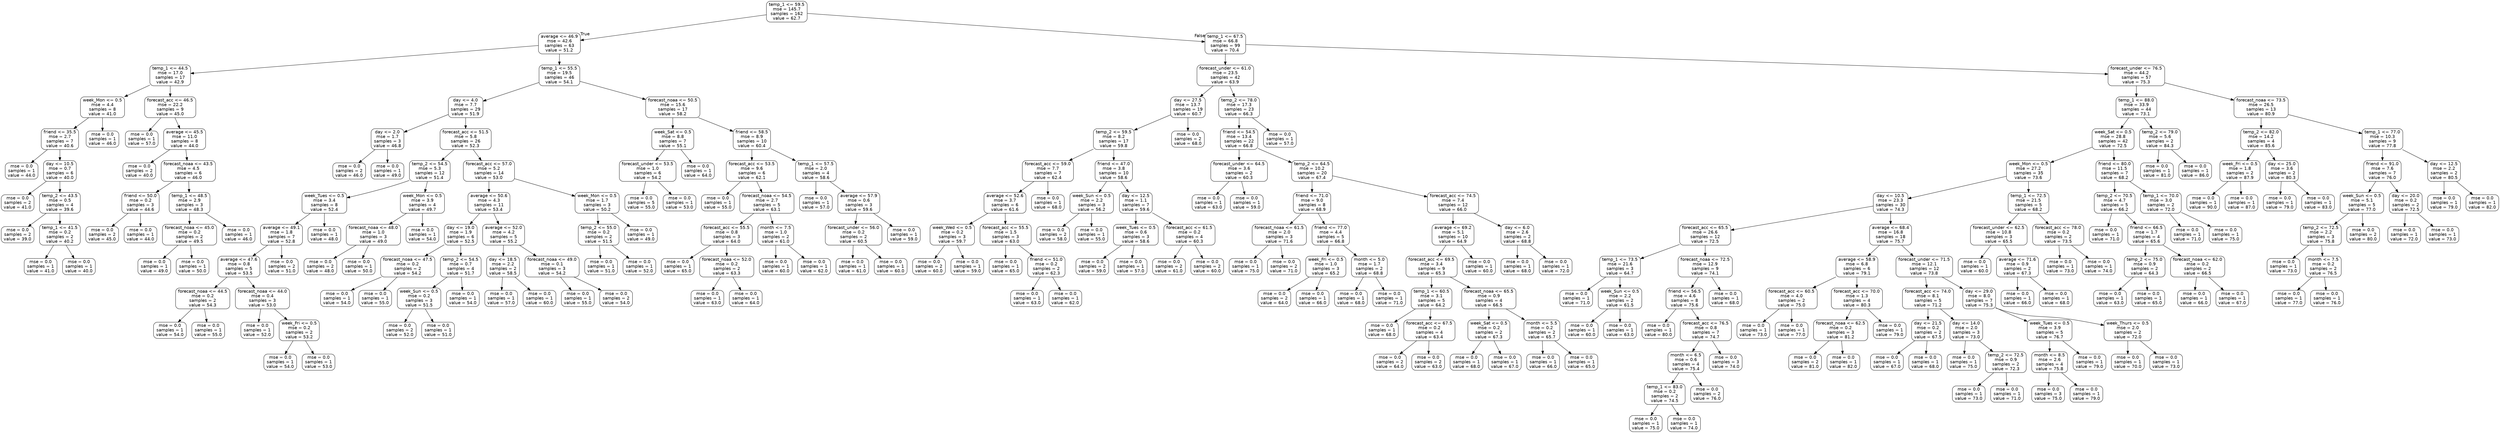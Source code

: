digraph Tree {
node [shape=box, style="rounded", color="black", fontname=helvetica] ;
edge [fontname=helvetica] ;
0 [label="temp_1 <= 59.5\nmse = 145.7\nsamples = 162\nvalue = 62.7"] ;
1 [label="average <= 46.9\nmse = 42.6\nsamples = 63\nvalue = 51.2"] ;
0 -> 1 [labeldistance=2.5, labelangle=45, headlabel="True"] ;
2 [label="temp_1 <= 44.5\nmse = 17.0\nsamples = 17\nvalue = 42.9"] ;
1 -> 2 ;
3 [label="week_Mon <= 0.5\nmse = 4.4\nsamples = 8\nvalue = 41.0"] ;
2 -> 3 ;
4 [label="friend <= 35.5\nmse = 2.7\nsamples = 7\nvalue = 40.6"] ;
3 -> 4 ;
5 [label="mse = 0.0\nsamples = 1\nvalue = 44.0"] ;
4 -> 5 ;
6 [label="day <= 10.5\nmse = 0.7\nsamples = 6\nvalue = 40.0"] ;
4 -> 6 ;
7 [label="mse = 0.0\nsamples = 2\nvalue = 41.0"] ;
6 -> 7 ;
8 [label="temp_2 <= 43.5\nmse = 0.5\nsamples = 4\nvalue = 39.6"] ;
6 -> 8 ;
9 [label="mse = 0.0\nsamples = 2\nvalue = 39.0"] ;
8 -> 9 ;
10 [label="temp_1 <= 41.5\nmse = 0.2\nsamples = 2\nvalue = 40.2"] ;
8 -> 10 ;
11 [label="mse = 0.0\nsamples = 1\nvalue = 41.0"] ;
10 -> 11 ;
12 [label="mse = 0.0\nsamples = 1\nvalue = 40.0"] ;
10 -> 12 ;
13 [label="mse = 0.0\nsamples = 1\nvalue = 46.0"] ;
3 -> 13 ;
14 [label="forecast_acc <= 46.5\nmse = 22.2\nsamples = 9\nvalue = 45.0"] ;
2 -> 14 ;
15 [label="mse = 0.0\nsamples = 1\nvalue = 57.0"] ;
14 -> 15 ;
16 [label="average <= 45.5\nmse = 11.0\nsamples = 8\nvalue = 44.0"] ;
14 -> 16 ;
17 [label="mse = 0.0\nsamples = 2\nvalue = 40.0"] ;
16 -> 17 ;
18 [label="forecast_noaa <= 43.5\nmse = 4.5\nsamples = 6\nvalue = 46.0"] ;
16 -> 18 ;
19 [label="friend <= 50.0\nmse = 0.2\nsamples = 3\nvalue = 44.6"] ;
18 -> 19 ;
20 [label="mse = 0.0\nsamples = 2\nvalue = 45.0"] ;
19 -> 20 ;
21 [label="mse = 0.0\nsamples = 1\nvalue = 44.0"] ;
19 -> 21 ;
22 [label="temp_1 <= 48.5\nmse = 2.9\nsamples = 3\nvalue = 48.3"] ;
18 -> 22 ;
23 [label="forecast_noaa <= 45.0\nmse = 0.2\nsamples = 2\nvalue = 49.5"] ;
22 -> 23 ;
24 [label="mse = 0.0\nsamples = 1\nvalue = 49.0"] ;
23 -> 24 ;
25 [label="mse = 0.0\nsamples = 1\nvalue = 50.0"] ;
23 -> 25 ;
26 [label="mse = 0.0\nsamples = 1\nvalue = 46.0"] ;
22 -> 26 ;
27 [label="temp_1 <= 55.5\nmse = 19.5\nsamples = 46\nvalue = 54.1"] ;
1 -> 27 ;
28 [label="day <= 4.0\nmse = 7.7\nsamples = 29\nvalue = 51.9"] ;
27 -> 28 ;
29 [label="day <= 2.0\nmse = 1.7\nsamples = 3\nvalue = 46.8"] ;
28 -> 29 ;
30 [label="mse = 0.0\nsamples = 2\nvalue = 46.0"] ;
29 -> 30 ;
31 [label="mse = 0.0\nsamples = 1\nvalue = 49.0"] ;
29 -> 31 ;
32 [label="forecast_acc <= 51.5\nmse = 5.8\nsamples = 26\nvalue = 52.3"] ;
28 -> 32 ;
33 [label="temp_2 <= 54.5\nmse = 5.3\nsamples = 12\nvalue = 51.4"] ;
32 -> 33 ;
34 [label="week_Tues <= 0.5\nmse = 3.4\nsamples = 8\nvalue = 52.4"] ;
33 -> 34 ;
35 [label="average <= 49.1\nmse = 1.8\nsamples = 7\nvalue = 52.8"] ;
34 -> 35 ;
36 [label="average <= 47.6\nmse = 0.8\nsamples = 5\nvalue = 53.5"] ;
35 -> 36 ;
37 [label="forecast_noaa <= 44.5\nmse = 0.2\nsamples = 2\nvalue = 54.3"] ;
36 -> 37 ;
38 [label="mse = 0.0\nsamples = 1\nvalue = 54.0"] ;
37 -> 38 ;
39 [label="mse = 0.0\nsamples = 1\nvalue = 55.0"] ;
37 -> 39 ;
40 [label="forecast_noaa <= 44.0\nmse = 0.4\nsamples = 3\nvalue = 53.0"] ;
36 -> 40 ;
41 [label="mse = 0.0\nsamples = 1\nvalue = 52.0"] ;
40 -> 41 ;
42 [label="week_Fri <= 0.5\nmse = 0.2\nsamples = 2\nvalue = 53.2"] ;
40 -> 42 ;
43 [label="mse = 0.0\nsamples = 1\nvalue = 54.0"] ;
42 -> 43 ;
44 [label="mse = 0.0\nsamples = 1\nvalue = 53.0"] ;
42 -> 44 ;
45 [label="mse = 0.0\nsamples = 2\nvalue = 51.0"] ;
35 -> 45 ;
46 [label="mse = 0.0\nsamples = 1\nvalue = 48.0"] ;
34 -> 46 ;
47 [label="week_Mon <= 0.5\nmse = 3.9\nsamples = 4\nvalue = 49.7"] ;
33 -> 47 ;
48 [label="forecast_noaa <= 48.0\nmse = 1.0\nsamples = 3\nvalue = 49.0"] ;
47 -> 48 ;
49 [label="mse = 0.0\nsamples = 2\nvalue = 48.0"] ;
48 -> 49 ;
50 [label="mse = 0.0\nsamples = 1\nvalue = 50.0"] ;
48 -> 50 ;
51 [label="mse = 0.0\nsamples = 1\nvalue = 54.0"] ;
47 -> 51 ;
52 [label="forecast_acc <= 57.0\nmse = 5.2\nsamples = 14\nvalue = 53.0"] ;
32 -> 52 ;
53 [label="average <= 50.6\nmse = 4.3\nsamples = 11\nvalue = 53.4"] ;
52 -> 53 ;
54 [label="day <= 19.0\nmse = 1.9\nsamples = 6\nvalue = 52.5"] ;
53 -> 54 ;
55 [label="forecast_noaa <= 47.5\nmse = 0.2\nsamples = 2\nvalue = 54.2"] ;
54 -> 55 ;
56 [label="mse = 0.0\nsamples = 1\nvalue = 54.0"] ;
55 -> 56 ;
57 [label="mse = 0.0\nsamples = 1\nvalue = 55.0"] ;
55 -> 57 ;
58 [label="temp_2 <= 54.5\nmse = 0.7\nsamples = 4\nvalue = 51.7"] ;
54 -> 58 ;
59 [label="week_Sun <= 0.5\nmse = 0.2\nsamples = 3\nvalue = 51.5"] ;
58 -> 59 ;
60 [label="mse = 0.0\nsamples = 2\nvalue = 52.0"] ;
59 -> 60 ;
61 [label="mse = 0.0\nsamples = 1\nvalue = 51.0"] ;
59 -> 61 ;
62 [label="mse = 0.0\nsamples = 1\nvalue = 54.0"] ;
58 -> 62 ;
63 [label="average <= 52.0\nmse = 4.2\nsamples = 5\nvalue = 55.2"] ;
53 -> 63 ;
64 [label="day <= 18.5\nmse = 2.2\nsamples = 2\nvalue = 58.5"] ;
63 -> 64 ;
65 [label="mse = 0.0\nsamples = 1\nvalue = 57.0"] ;
64 -> 65 ;
66 [label="mse = 0.0\nsamples = 1\nvalue = 60.0"] ;
64 -> 66 ;
67 [label="forecast_noaa <= 49.0\nmse = 0.1\nsamples = 3\nvalue = 54.2"] ;
63 -> 67 ;
68 [label="mse = 0.0\nsamples = 1\nvalue = 55.0"] ;
67 -> 68 ;
69 [label="mse = 0.0\nsamples = 2\nvalue = 54.0"] ;
67 -> 69 ;
70 [label="week_Mon <= 0.5\nmse = 1.7\nsamples = 3\nvalue = 50.2"] ;
52 -> 70 ;
71 [label="temp_2 <= 55.0\nmse = 0.2\nsamples = 2\nvalue = 51.5"] ;
70 -> 71 ;
72 [label="mse = 0.0\nsamples = 1\nvalue = 51.0"] ;
71 -> 72 ;
73 [label="mse = 0.0\nsamples = 1\nvalue = 52.0"] ;
71 -> 73 ;
74 [label="mse = 0.0\nsamples = 1\nvalue = 49.0"] ;
70 -> 74 ;
75 [label="forecast_noaa <= 50.5\nmse = 15.6\nsamples = 17\nvalue = 58.2"] ;
27 -> 75 ;
76 [label="week_Sat <= 0.5\nmse = 8.8\nsamples = 7\nvalue = 55.1"] ;
75 -> 76 ;
77 [label="forecast_under <= 53.5\nmse = 1.0\nsamples = 6\nvalue = 54.2"] ;
76 -> 77 ;
78 [label="mse = 0.0\nsamples = 5\nvalue = 55.0"] ;
77 -> 78 ;
79 [label="mse = 0.0\nsamples = 1\nvalue = 53.0"] ;
77 -> 79 ;
80 [label="mse = 0.0\nsamples = 1\nvalue = 64.0"] ;
76 -> 80 ;
81 [label="friend <= 58.5\nmse = 8.9\nsamples = 10\nvalue = 60.4"] ;
75 -> 81 ;
82 [label="forecast_acc <= 53.5\nmse = 9.6\nsamples = 6\nvalue = 62.1"] ;
81 -> 82 ;
83 [label="mse = 0.0\nsamples = 1\nvalue = 55.0"] ;
82 -> 83 ;
84 [label="forecast_noaa <= 54.5\nmse = 2.7\nsamples = 5\nvalue = 63.1"] ;
82 -> 84 ;
85 [label="forecast_acc <= 55.5\nmse = 0.8\nsamples = 3\nvalue = 64.0"] ;
84 -> 85 ;
86 [label="mse = 0.0\nsamples = 1\nvalue = 65.0"] ;
85 -> 86 ;
87 [label="forecast_noaa <= 52.0\nmse = 0.2\nsamples = 2\nvalue = 63.3"] ;
85 -> 87 ;
88 [label="mse = 0.0\nsamples = 1\nvalue = 63.0"] ;
87 -> 88 ;
89 [label="mse = 0.0\nsamples = 1\nvalue = 64.0"] ;
87 -> 89 ;
90 [label="month <= 7.5\nmse = 1.0\nsamples = 2\nvalue = 61.0"] ;
84 -> 90 ;
91 [label="mse = 0.0\nsamples = 1\nvalue = 60.0"] ;
90 -> 91 ;
92 [label="mse = 0.0\nsamples = 1\nvalue = 62.0"] ;
90 -> 92 ;
93 [label="temp_1 <= 57.5\nmse = 2.0\nsamples = 4\nvalue = 58.6"] ;
81 -> 93 ;
94 [label="mse = 0.0\nsamples = 1\nvalue = 57.0"] ;
93 -> 94 ;
95 [label="average <= 57.9\nmse = 0.6\nsamples = 3\nvalue = 59.6"] ;
93 -> 95 ;
96 [label="forecast_under <= 56.0\nmse = 0.2\nsamples = 2\nvalue = 60.5"] ;
95 -> 96 ;
97 [label="mse = 0.0\nsamples = 1\nvalue = 61.0"] ;
96 -> 97 ;
98 [label="mse = 0.0\nsamples = 1\nvalue = 60.0"] ;
96 -> 98 ;
99 [label="mse = 0.0\nsamples = 1\nvalue = 59.0"] ;
95 -> 99 ;
100 [label="temp_1 <= 67.5\nmse = 66.8\nsamples = 99\nvalue = 70.4"] ;
0 -> 100 [labeldistance=2.5, labelangle=-45, headlabel="False"] ;
101 [label="forecast_under <= 61.0\nmse = 23.5\nsamples = 42\nvalue = 63.9"] ;
100 -> 101 ;
102 [label="day <= 27.5\nmse = 13.7\nsamples = 19\nvalue = 60.7"] ;
101 -> 102 ;
103 [label="temp_2 <= 59.5\nmse = 8.2\nsamples = 17\nvalue = 59.8"] ;
102 -> 103 ;
104 [label="forecast_acc <= 59.0\nmse = 7.7\nsamples = 7\nvalue = 62.4"] ;
103 -> 104 ;
105 [label="average <= 52.6\nmse = 3.7\nsamples = 6\nvalue = 61.6"] ;
104 -> 105 ;
106 [label="week_Wed <= 0.5\nmse = 0.2\nsamples = 3\nvalue = 59.7"] ;
105 -> 106 ;
107 [label="mse = 0.0\nsamples = 2\nvalue = 60.0"] ;
106 -> 107 ;
108 [label="mse = 0.0\nsamples = 1\nvalue = 59.0"] ;
106 -> 108 ;
109 [label="forecast_acc <= 55.5\nmse = 1.5\nsamples = 3\nvalue = 63.0"] ;
105 -> 109 ;
110 [label="mse = 0.0\nsamples = 1\nvalue = 65.0"] ;
109 -> 110 ;
111 [label="friend <= 51.0\nmse = 0.2\nsamples = 2\nvalue = 62.3"] ;
109 -> 111 ;
112 [label="mse = 0.0\nsamples = 1\nvalue = 63.0"] ;
111 -> 112 ;
113 [label="mse = 0.0\nsamples = 1\nvalue = 62.0"] ;
111 -> 113 ;
114 [label="mse = 0.0\nsamples = 1\nvalue = 68.0"] ;
104 -> 114 ;
115 [label="friend <= 47.0\nmse = 3.8\nsamples = 10\nvalue = 58.6"] ;
103 -> 115 ;
116 [label="week_Sun <= 0.5\nmse = 2.2\nsamples = 3\nvalue = 56.2"] ;
115 -> 116 ;
117 [label="mse = 0.0\nsamples = 2\nvalue = 58.0"] ;
116 -> 117 ;
118 [label="mse = 0.0\nsamples = 1\nvalue = 55.0"] ;
116 -> 118 ;
119 [label="day <= 12.5\nmse = 1.1\nsamples = 7\nvalue = 59.6"] ;
115 -> 119 ;
120 [label="week_Tues <= 0.5\nmse = 0.6\nsamples = 3\nvalue = 58.6"] ;
119 -> 120 ;
121 [label="mse = 0.0\nsamples = 2\nvalue = 59.0"] ;
120 -> 121 ;
122 [label="mse = 0.0\nsamples = 1\nvalue = 57.0"] ;
120 -> 122 ;
123 [label="forecast_acc <= 61.5\nmse = 0.2\nsamples = 4\nvalue = 60.3"] ;
119 -> 123 ;
124 [label="mse = 0.0\nsamples = 2\nvalue = 61.0"] ;
123 -> 124 ;
125 [label="mse = 0.0\nsamples = 2\nvalue = 60.0"] ;
123 -> 125 ;
126 [label="mse = 0.0\nsamples = 2\nvalue = 68.0"] ;
102 -> 126 ;
127 [label="temp_2 <= 78.0\nmse = 17.3\nsamples = 23\nvalue = 66.3"] ;
101 -> 127 ;
128 [label="friend <= 54.5\nmse = 13.4\nsamples = 22\nvalue = 66.8"] ;
127 -> 128 ;
129 [label="forecast_under <= 64.5\nmse = 3.6\nsamples = 2\nvalue = 60.3"] ;
128 -> 129 ;
130 [label="mse = 0.0\nsamples = 1\nvalue = 63.0"] ;
129 -> 130 ;
131 [label="mse = 0.0\nsamples = 1\nvalue = 59.0"] ;
129 -> 131 ;
132 [label="temp_2 <= 64.5\nmse = 10.2\nsamples = 20\nvalue = 67.4"] ;
128 -> 132 ;
133 [label="friend <= 71.0\nmse = 9.0\nsamples = 8\nvalue = 68.9"] ;
132 -> 133 ;
134 [label="forecast_noaa <= 61.5\nmse = 2.0\nsamples = 3\nvalue = 71.6"] ;
133 -> 134 ;
135 [label="mse = 0.0\nsamples = 1\nvalue = 75.0"] ;
134 -> 135 ;
136 [label="mse = 0.0\nsamples = 2\nvalue = 71.0"] ;
134 -> 136 ;
137 [label="friend <= 77.0\nmse = 4.4\nsamples = 5\nvalue = 66.8"] ;
133 -> 137 ;
138 [label="week_Fri <= 0.5\nmse = 1.0\nsamples = 3\nvalue = 65.2"] ;
137 -> 138 ;
139 [label="mse = 0.0\nsamples = 2\nvalue = 64.0"] ;
138 -> 139 ;
140 [label="mse = 0.0\nsamples = 1\nvalue = 66.0"] ;
138 -> 140 ;
141 [label="month <= 5.0\nmse = 1.7\nsamples = 2\nvalue = 68.8"] ;
137 -> 141 ;
142 [label="mse = 0.0\nsamples = 1\nvalue = 68.0"] ;
141 -> 142 ;
143 [label="mse = 0.0\nsamples = 1\nvalue = 71.0"] ;
141 -> 143 ;
144 [label="forecast_acc <= 74.5\nmse = 7.4\nsamples = 12\nvalue = 66.0"] ;
132 -> 144 ;
145 [label="average <= 69.2\nmse = 5.1\nsamples = 10\nvalue = 64.9"] ;
144 -> 145 ;
146 [label="forecast_acc <= 69.5\nmse = 3.4\nsamples = 9\nvalue = 65.3"] ;
145 -> 146 ;
147 [label="temp_1 <= 60.5\nmse = 3.1\nsamples = 5\nvalue = 64.2"] ;
146 -> 147 ;
148 [label="mse = 0.0\nsamples = 1\nvalue = 68.0"] ;
147 -> 148 ;
149 [label="forecast_acc <= 67.5\nmse = 0.2\nsamples = 4\nvalue = 63.4"] ;
147 -> 149 ;
150 [label="mse = 0.0\nsamples = 2\nvalue = 64.0"] ;
149 -> 150 ;
151 [label="mse = 0.0\nsamples = 2\nvalue = 63.0"] ;
149 -> 151 ;
152 [label="forecast_noaa <= 65.5\nmse = 0.9\nsamples = 4\nvalue = 66.5"] ;
146 -> 152 ;
153 [label="week_Sat <= 0.5\nmse = 0.2\nsamples = 2\nvalue = 67.3"] ;
152 -> 153 ;
154 [label="mse = 0.0\nsamples = 1\nvalue = 68.0"] ;
153 -> 154 ;
155 [label="mse = 0.0\nsamples = 1\nvalue = 67.0"] ;
153 -> 155 ;
156 [label="month <= 5.5\nmse = 0.2\nsamples = 2\nvalue = 65.7"] ;
152 -> 156 ;
157 [label="mse = 0.0\nsamples = 1\nvalue = 66.0"] ;
156 -> 157 ;
158 [label="mse = 0.0\nsamples = 1\nvalue = 65.0"] ;
156 -> 158 ;
159 [label="mse = 0.0\nsamples = 1\nvalue = 60.0"] ;
145 -> 159 ;
160 [label="day <= 6.0\nmse = 2.6\nsamples = 2\nvalue = 68.8"] ;
144 -> 160 ;
161 [label="mse = 0.0\nsamples = 1\nvalue = 68.0"] ;
160 -> 161 ;
162 [label="mse = 0.0\nsamples = 1\nvalue = 72.0"] ;
160 -> 162 ;
163 [label="mse = 0.0\nsamples = 1\nvalue = 57.0"] ;
127 -> 163 ;
164 [label="forecast_under <= 76.5\nmse = 44.2\nsamples = 57\nvalue = 75.3"] ;
100 -> 164 ;
165 [label="temp_1 <= 88.0\nmse = 33.9\nsamples = 44\nvalue = 73.1"] ;
164 -> 165 ;
166 [label="week_Sat <= 0.5\nmse = 28.8\nsamples = 42\nvalue = 72.5"] ;
165 -> 166 ;
167 [label="week_Mon <= 0.5\nmse = 27.2\nsamples = 35\nvalue = 73.6"] ;
166 -> 167 ;
168 [label="day <= 10.5\nmse = 23.3\nsamples = 30\nvalue = 74.3"] ;
167 -> 168 ;
169 [label="forecast_acc <= 65.5\nmse = 26.6\nsamples = 12\nvalue = 72.5"] ;
168 -> 169 ;
170 [label="temp_1 <= 73.5\nmse = 21.6\nsamples = 3\nvalue = 64.7"] ;
169 -> 170 ;
171 [label="mse = 0.0\nsamples = 1\nvalue = 71.0"] ;
170 -> 171 ;
172 [label="week_Sun <= 0.5\nmse = 2.2\nsamples = 2\nvalue = 61.5"] ;
170 -> 172 ;
173 [label="mse = 0.0\nsamples = 1\nvalue = 60.0"] ;
172 -> 173 ;
174 [label="mse = 0.0\nsamples = 1\nvalue = 63.0"] ;
172 -> 174 ;
175 [label="forecast_noaa <= 72.5\nmse = 12.9\nsamples = 9\nvalue = 74.1"] ;
169 -> 175 ;
176 [label="friend <= 56.5\nmse = 4.6\nsamples = 8\nvalue = 75.6"] ;
175 -> 176 ;
177 [label="mse = 0.0\nsamples = 1\nvalue = 80.0"] ;
176 -> 177 ;
178 [label="forecast_acc <= 76.5\nmse = 0.8\nsamples = 7\nvalue = 74.7"] ;
176 -> 178 ;
179 [label="month <= 6.5\nmse = 0.6\nsamples = 4\nvalue = 75.4"] ;
178 -> 179 ;
180 [label="temp_1 <= 83.0\nmse = 0.2\nsamples = 2\nvalue = 74.5"] ;
179 -> 180 ;
181 [label="mse = 0.0\nsamples = 1\nvalue = 75.0"] ;
180 -> 181 ;
182 [label="mse = 0.0\nsamples = 1\nvalue = 74.0"] ;
180 -> 182 ;
183 [label="mse = 0.0\nsamples = 2\nvalue = 76.0"] ;
179 -> 183 ;
184 [label="mse = 0.0\nsamples = 3\nvalue = 74.0"] ;
178 -> 184 ;
185 [label="mse = 0.0\nsamples = 1\nvalue = 68.0"] ;
175 -> 185 ;
186 [label="average <= 68.4\nmse = 16.8\nsamples = 18\nvalue = 75.7"] ;
168 -> 186 ;
187 [label="average <= 58.9\nmse = 6.8\nsamples = 6\nvalue = 79.1"] ;
186 -> 187 ;
188 [label="forecast_acc <= 60.5\nmse = 4.0\nsamples = 2\nvalue = 75.0"] ;
187 -> 188 ;
189 [label="mse = 0.0\nsamples = 1\nvalue = 73.0"] ;
188 -> 189 ;
190 [label="mse = 0.0\nsamples = 1\nvalue = 77.0"] ;
188 -> 190 ;
191 [label="forecast_acc <= 70.0\nmse = 1.3\nsamples = 4\nvalue = 80.3"] ;
187 -> 191 ;
192 [label="forecast_noaa <= 62.5\nmse = 0.2\nsamples = 3\nvalue = 81.2"] ;
191 -> 192 ;
193 [label="mse = 0.0\nsamples = 2\nvalue = 81.0"] ;
192 -> 193 ;
194 [label="mse = 0.0\nsamples = 1\nvalue = 82.0"] ;
192 -> 194 ;
195 [label="mse = 0.0\nsamples = 1\nvalue = 79.0"] ;
191 -> 195 ;
196 [label="forecast_under <= 71.5\nmse = 12.1\nsamples = 12\nvalue = 73.8"] ;
186 -> 196 ;
197 [label="forecast_acc <= 74.0\nmse = 8.1\nsamples = 5\nvalue = 71.2"] ;
196 -> 197 ;
198 [label="day <= 21.5\nmse = 0.2\nsamples = 2\nvalue = 67.5"] ;
197 -> 198 ;
199 [label="mse = 0.0\nsamples = 1\nvalue = 67.0"] ;
198 -> 199 ;
200 [label="mse = 0.0\nsamples = 1\nvalue = 68.0"] ;
198 -> 200 ;
201 [label="day <= 14.0\nmse = 2.0\nsamples = 3\nvalue = 73.0"] ;
197 -> 201 ;
202 [label="mse = 0.0\nsamples = 1\nvalue = 75.0"] ;
201 -> 202 ;
203 [label="temp_2 <= 72.5\nmse = 0.9\nsamples = 2\nvalue = 72.3"] ;
201 -> 203 ;
204 [label="mse = 0.0\nsamples = 1\nvalue = 73.0"] ;
203 -> 204 ;
205 [label="mse = 0.0\nsamples = 1\nvalue = 71.0"] ;
203 -> 205 ;
206 [label="day <= 29.0\nmse = 8.0\nsamples = 7\nvalue = 75.3"] ;
196 -> 206 ;
207 [label="week_Tues <= 0.5\nmse = 3.9\nsamples = 5\nvalue = 76.7"] ;
206 -> 207 ;
208 [label="month <= 8.5\nmse = 2.6\nsamples = 4\nvalue = 75.8"] ;
207 -> 208 ;
209 [label="mse = 0.0\nsamples = 3\nvalue = 75.0"] ;
208 -> 209 ;
210 [label="mse = 0.0\nsamples = 1\nvalue = 79.0"] ;
208 -> 210 ;
211 [label="mse = 0.0\nsamples = 1\nvalue = 79.0"] ;
207 -> 211 ;
212 [label="week_Thurs <= 0.5\nmse = 2.0\nsamples = 2\nvalue = 72.0"] ;
206 -> 212 ;
213 [label="mse = 0.0\nsamples = 1\nvalue = 70.0"] ;
212 -> 213 ;
214 [label="mse = 0.0\nsamples = 1\nvalue = 73.0"] ;
212 -> 214 ;
215 [label="temp_1 <= 72.5\nmse = 21.5\nsamples = 5\nvalue = 68.2"] ;
167 -> 215 ;
216 [label="forecast_under <= 62.5\nmse = 10.8\nsamples = 3\nvalue = 65.5"] ;
215 -> 216 ;
217 [label="mse = 0.0\nsamples = 1\nvalue = 60.0"] ;
216 -> 217 ;
218 [label="average <= 71.6\nmse = 0.9\nsamples = 2\nvalue = 67.3"] ;
216 -> 218 ;
219 [label="mse = 0.0\nsamples = 1\nvalue = 66.0"] ;
218 -> 219 ;
220 [label="mse = 0.0\nsamples = 1\nvalue = 68.0"] ;
218 -> 220 ;
221 [label="forecast_acc <= 78.0\nmse = 0.2\nsamples = 2\nvalue = 73.5"] ;
215 -> 221 ;
222 [label="mse = 0.0\nsamples = 1\nvalue = 73.0"] ;
221 -> 222 ;
223 [label="mse = 0.0\nsamples = 1\nvalue = 74.0"] ;
221 -> 223 ;
224 [label="friend <= 80.0\nmse = 11.5\nsamples = 7\nvalue = 68.2"] ;
166 -> 224 ;
225 [label="temp_2 <= 70.5\nmse = 4.7\nsamples = 5\nvalue = 66.2"] ;
224 -> 225 ;
226 [label="mse = 0.0\nsamples = 1\nvalue = 71.0"] ;
225 -> 226 ;
227 [label="friend <= 66.5\nmse = 1.7\nsamples = 4\nvalue = 65.6"] ;
225 -> 227 ;
228 [label="temp_2 <= 75.0\nmse = 0.9\nsamples = 2\nvalue = 64.3"] ;
227 -> 228 ;
229 [label="mse = 0.0\nsamples = 1\nvalue = 63.0"] ;
228 -> 229 ;
230 [label="mse = 0.0\nsamples = 1\nvalue = 65.0"] ;
228 -> 230 ;
231 [label="forecast_noaa <= 62.0\nmse = 0.2\nsamples = 2\nvalue = 66.5"] ;
227 -> 231 ;
232 [label="mse = 0.0\nsamples = 1\nvalue = 66.0"] ;
231 -> 232 ;
233 [label="mse = 0.0\nsamples = 1\nvalue = 67.0"] ;
231 -> 233 ;
234 [label="temp_1 <= 70.0\nmse = 3.0\nsamples = 2\nvalue = 72.0"] ;
224 -> 234 ;
235 [label="mse = 0.0\nsamples = 1\nvalue = 71.0"] ;
234 -> 235 ;
236 [label="mse = 0.0\nsamples = 1\nvalue = 75.0"] ;
234 -> 236 ;
237 [label="temp_2 <= 79.0\nmse = 5.6\nsamples = 2\nvalue = 84.3"] ;
165 -> 237 ;
238 [label="mse = 0.0\nsamples = 1\nvalue = 81.0"] ;
237 -> 238 ;
239 [label="mse = 0.0\nsamples = 1\nvalue = 86.0"] ;
237 -> 239 ;
240 [label="forecast_noaa <= 73.5\nmse = 26.5\nsamples = 13\nvalue = 80.9"] ;
164 -> 240 ;
241 [label="temp_2 <= 82.0\nmse = 14.2\nsamples = 4\nvalue = 85.6"] ;
240 -> 241 ;
242 [label="week_Fri <= 0.5\nmse = 1.8\nsamples = 2\nvalue = 87.9"] ;
241 -> 242 ;
243 [label="mse = 0.0\nsamples = 1\nvalue = 90.0"] ;
242 -> 243 ;
244 [label="mse = 0.0\nsamples = 1\nvalue = 87.0"] ;
242 -> 244 ;
245 [label="day <= 25.0\nmse = 3.6\nsamples = 2\nvalue = 80.3"] ;
241 -> 245 ;
246 [label="mse = 0.0\nsamples = 1\nvalue = 79.0"] ;
245 -> 246 ;
247 [label="mse = 0.0\nsamples = 1\nvalue = 83.0"] ;
245 -> 247 ;
248 [label="temp_1 <= 77.0\nmse = 10.3\nsamples = 9\nvalue = 77.8"] ;
240 -> 248 ;
249 [label="friend <= 91.0\nmse = 7.6\nsamples = 7\nvalue = 76.0"] ;
248 -> 249 ;
250 [label="week_Sun <= 0.5\nmse = 5.1\nsamples = 5\nvalue = 77.0"] ;
249 -> 250 ;
251 [label="temp_2 <= 72.5\nmse = 2.2\nsamples = 3\nvalue = 75.8"] ;
250 -> 251 ;
252 [label="mse = 0.0\nsamples = 1\nvalue = 73.0"] ;
251 -> 252 ;
253 [label="month <= 7.5\nmse = 0.2\nsamples = 2\nvalue = 76.5"] ;
251 -> 253 ;
254 [label="mse = 0.0\nsamples = 1\nvalue = 77.0"] ;
253 -> 254 ;
255 [label="mse = 0.0\nsamples = 1\nvalue = 76.0"] ;
253 -> 255 ;
256 [label="mse = 0.0\nsamples = 2\nvalue = 80.0"] ;
250 -> 256 ;
257 [label="day <= 20.0\nmse = 0.2\nsamples = 2\nvalue = 72.5"] ;
249 -> 257 ;
258 [label="mse = 0.0\nsamples = 1\nvalue = 72.0"] ;
257 -> 258 ;
259 [label="mse = 0.0\nsamples = 1\nvalue = 73.0"] ;
257 -> 259 ;
260 [label="day <= 12.5\nmse = 2.2\nsamples = 2\nvalue = 80.5"] ;
248 -> 260 ;
261 [label="mse = 0.0\nsamples = 1\nvalue = 79.0"] ;
260 -> 261 ;
262 [label="mse = 0.0\nsamples = 1\nvalue = 82.0"] ;
260 -> 262 ;
}